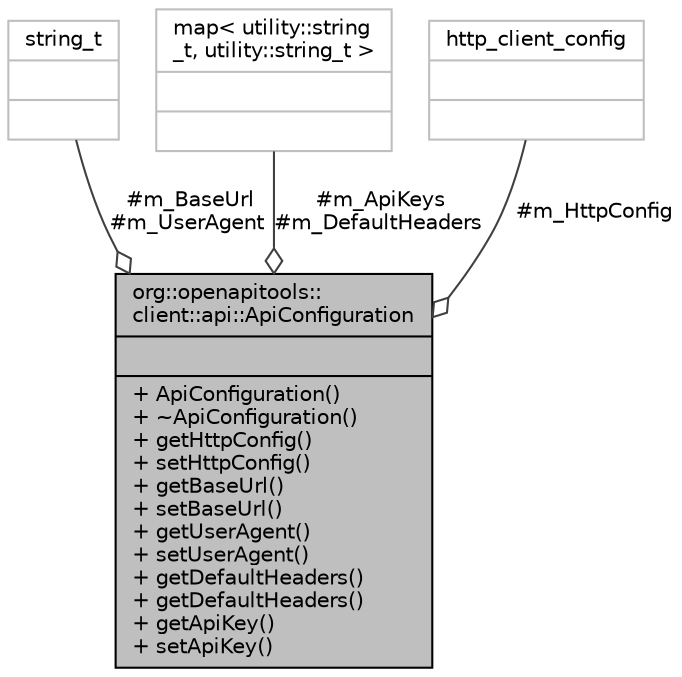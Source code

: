 digraph "org::openapitools::client::api::ApiConfiguration"
{
 // INTERACTIVE_SVG=YES
 // LATEX_PDF_SIZE
  bgcolor="transparent";
  edge [fontname="Helvetica",fontsize="10",labelfontname="Helvetica",labelfontsize="10"];
  node [fontname="Helvetica",fontsize="10",shape=record];
  Node1 [label="{org::openapitools::\lclient::api::ApiConfiguration\n||+ ApiConfiguration()\l+ ~ApiConfiguration()\l+ getHttpConfig()\l+ setHttpConfig()\l+ getBaseUrl()\l+ setBaseUrl()\l+ getUserAgent()\l+ setUserAgent()\l+ getDefaultHeaders()\l+ getDefaultHeaders()\l+ getApiKey()\l+ setApiKey()\l}",height=0.2,width=0.4,color="black", fillcolor="grey75", style="filled", fontcolor="black",tooltip=" "];
  Node2 -> Node1 [color="grey25",fontsize="10",style="solid",label=" #m_BaseUrl\n#m_UserAgent" ,arrowhead="odiamond",fontname="Helvetica"];
  Node2 [label="{string_t\n||}",height=0.2,width=0.4,color="grey75",tooltip=" "];
  Node3 -> Node1 [color="grey25",fontsize="10",style="solid",label=" #m_ApiKeys\n#m_DefaultHeaders" ,arrowhead="odiamond",fontname="Helvetica"];
  Node3 [label="{map\< utility::string\l_t, utility::string_t \>\n||}",height=0.2,width=0.4,color="grey75",tooltip=" "];
  Node4 -> Node1 [color="grey25",fontsize="10",style="solid",label=" #m_HttpConfig" ,arrowhead="odiamond",fontname="Helvetica"];
  Node4 [label="{http_client_config\n||}",height=0.2,width=0.4,color="grey75",tooltip=" "];
}
